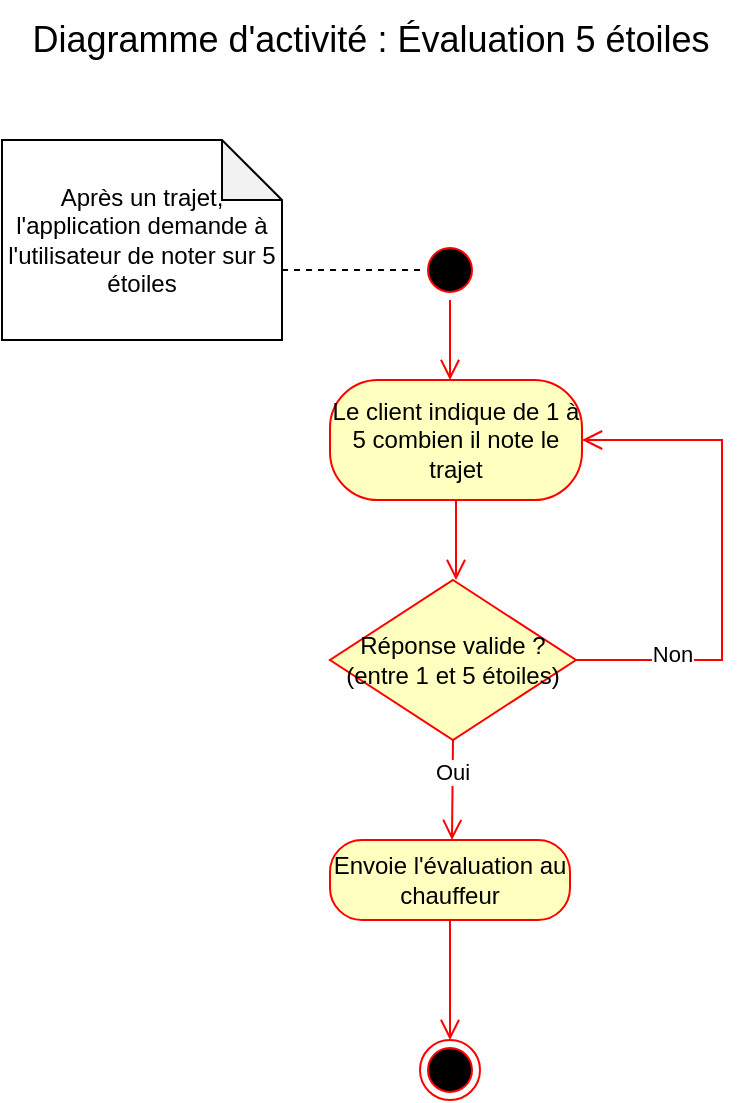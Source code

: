 <mxfile version="20.6.0" type="device"><diagram id="in52HveHCIhrL2veKeq1" name="Page-1"><mxGraphModel dx="1646" dy="860" grid="1" gridSize="10" guides="1" tooltips="1" connect="1" arrows="1" fold="1" page="1" pageScale="1" pageWidth="827" pageHeight="1169" math="0" shadow="0"><root><mxCell id="0"/><mxCell id="1" parent="0"/><mxCell id="8rcPaJN58y3a2Sp5Q00j-1" value="" style="ellipse;html=1;shape=startState;fillColor=#000000;strokeColor=#ff0000;" parent="1" vertex="1"><mxGeometry x="439" y="160" width="30" height="30" as="geometry"/></mxCell><mxCell id="8rcPaJN58y3a2Sp5Q00j-2" value="" style="edgeStyle=orthogonalEdgeStyle;html=1;verticalAlign=bottom;endArrow=open;endSize=8;strokeColor=#ff0000;rounded=0;" parent="1" source="8rcPaJN58y3a2Sp5Q00j-1" edge="1"><mxGeometry relative="1" as="geometry"><mxPoint x="454" y="230" as="targetPoint"/><Array as="points"><mxPoint x="454" y="220"/></Array></mxGeometry></mxCell><mxCell id="8rcPaJN58y3a2Sp5Q00j-8" value="&lt;div&gt;Après un trajet, l'application demande à l'utilisateur de noter sur 5 étoiles&lt;/div&gt;" style="shape=note;whiteSpace=wrap;html=1;backgroundOutline=1;darkOpacity=0.05;gradientColor=none;" parent="1" vertex="1"><mxGeometry x="230" y="110" width="140" height="100" as="geometry"/></mxCell><mxCell id="8rcPaJN58y3a2Sp5Q00j-9" value="" style="endArrow=none;dashed=1;html=1;rounded=0;entryX=0;entryY=0.5;entryDx=0;entryDy=0;" parent="1" target="8rcPaJN58y3a2Sp5Q00j-1" edge="1"><mxGeometry width="50" height="50" relative="1" as="geometry"><mxPoint x="370" y="175" as="sourcePoint"/><mxPoint x="420" y="130" as="targetPoint"/></mxGeometry></mxCell><mxCell id="8rcPaJN58y3a2Sp5Q00j-11" value="" style="ellipse;html=1;shape=endState;fillColor=#000000;strokeColor=#ff0000;" parent="1" vertex="1"><mxGeometry x="439" y="560" width="30" height="30" as="geometry"/></mxCell><mxCell id="8rcPaJN58y3a2Sp5Q00j-19" value="Le client indique de 1 à 5 combien il note le trajet" style="rounded=1;whiteSpace=wrap;html=1;arcSize=40;fontColor=#000000;fillColor=#ffffc0;strokeColor=#ff0000;" parent="1" vertex="1"><mxGeometry x="394" y="230" width="126" height="60" as="geometry"/></mxCell><mxCell id="8rcPaJN58y3a2Sp5Q00j-20" value="" style="edgeStyle=orthogonalEdgeStyle;html=1;verticalAlign=bottom;endArrow=open;endSize=8;strokeColor=#ff0000;rounded=0;" parent="1" source="8rcPaJN58y3a2Sp5Q00j-19" edge="1"><mxGeometry relative="1" as="geometry"><mxPoint x="457" y="330" as="targetPoint"/></mxGeometry></mxCell><mxCell id="8rcPaJN58y3a2Sp5Q00j-26" value="Réponse valide ? (entre 1 et 5 étoiles)" style="rhombus;whiteSpace=wrap;html=1;fillColor=#ffffc0;strokeColor=#ff0000;" parent="1" vertex="1"><mxGeometry x="394" y="330" width="123" height="80" as="geometry"/></mxCell><mxCell id="8rcPaJN58y3a2Sp5Q00j-27" value="" style="edgeStyle=orthogonalEdgeStyle;html=1;align=left;verticalAlign=bottom;endArrow=open;endSize=8;strokeColor=#ff0000;rounded=0;entryX=1;entryY=0.5;entryDx=0;entryDy=0;exitX=1;exitY=0.5;exitDx=0;exitDy=0;" parent="1" source="8rcPaJN58y3a2Sp5Q00j-26" target="8rcPaJN58y3a2Sp5Q00j-19" edge="1"><mxGeometry x="-1" relative="1" as="geometry"><mxPoint x="600" y="350" as="targetPoint"/><Array as="points"><mxPoint x="590" y="370"/><mxPoint x="590" y="260"/></Array></mxGeometry></mxCell><mxCell id="8rcPaJN58y3a2Sp5Q00j-34" value="Non" style="edgeLabel;html=1;align=center;verticalAlign=middle;resizable=0;points=[];" parent="8rcPaJN58y3a2Sp5Q00j-27" vertex="1" connectable="0"><mxGeometry x="-0.522" y="3" relative="1" as="geometry"><mxPoint x="-13" as="offset"/></mxGeometry></mxCell><mxCell id="8rcPaJN58y3a2Sp5Q00j-30" value="Envoie l'évaluation au chauffeur" style="rounded=1;whiteSpace=wrap;html=1;arcSize=40;fontColor=#000000;fillColor=#ffffc0;strokeColor=#ff0000;" parent="1" vertex="1"><mxGeometry x="394" y="460" width="120" height="40" as="geometry"/></mxCell><mxCell id="8rcPaJN58y3a2Sp5Q00j-31" value="" style="edgeStyle=orthogonalEdgeStyle;html=1;verticalAlign=bottom;endArrow=open;endSize=8;strokeColor=#ff0000;rounded=0;" parent="1" source="8rcPaJN58y3a2Sp5Q00j-30" target="8rcPaJN58y3a2Sp5Q00j-11" edge="1"><mxGeometry relative="1" as="geometry"><mxPoint x="459" y="560" as="targetPoint"/><Array as="points"><mxPoint x="454" y="570"/><mxPoint x="454" y="570"/></Array></mxGeometry></mxCell><mxCell id="8rcPaJN58y3a2Sp5Q00j-33" value="Oui" style="edgeStyle=orthogonalEdgeStyle;html=1;verticalAlign=bottom;endArrow=open;endSize=8;strokeColor=#ff0000;rounded=0;exitX=0.5;exitY=1;exitDx=0;exitDy=0;" parent="1" source="8rcPaJN58y3a2Sp5Q00j-26" edge="1"><mxGeometry relative="1" as="geometry"><mxPoint x="455" y="460" as="targetPoint"/><mxPoint x="455" y="417" as="sourcePoint"/></mxGeometry></mxCell><mxCell id="OS2vqdo58Dc86aeROviF-1" value="&lt;font style=&quot;font-size: 18px;&quot;&gt;Diagramme d'activité : Évaluation 5 étoiles&lt;br&gt;&lt;/font&gt;" style="text;html=1;align=center;verticalAlign=middle;resizable=0;points=[];autosize=1;strokeColor=none;fillColor=none;" vertex="1" parent="1"><mxGeometry x="234" y="40" width="360" height="40" as="geometry"/></mxCell></root></mxGraphModel></diagram></mxfile>